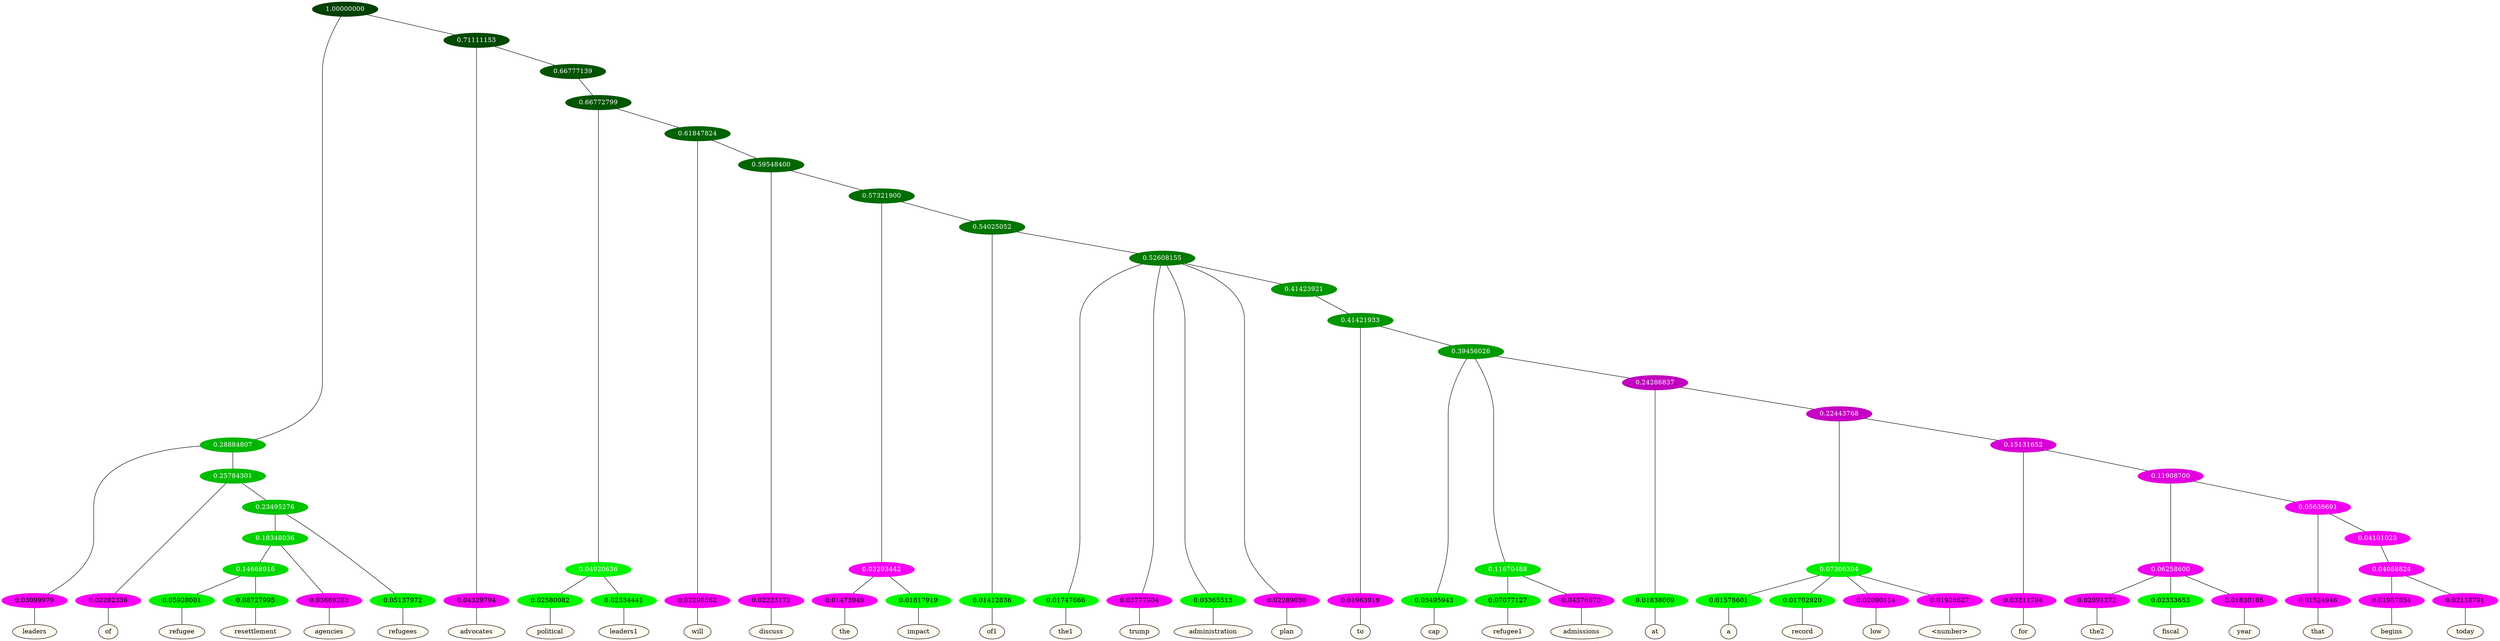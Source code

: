 graph {
	node [format=png height=0.15 nodesep=0.001 ordering=out overlap=prism overlap_scaling=0.01 ranksep=0.001 ratio=0.2 style=filled width=0.15]
	{
		rank=same
		a_w_3 [label=leaders color=black fillcolor=floralwhite style="filled,solid"]
		a_w_7 [label=of color=black fillcolor=floralwhite style="filled,solid"]
		a_w_20 [label=refugee color=black fillcolor=floralwhite style="filled,solid"]
		a_w_21 [label=resettlement color=black fillcolor=floralwhite style="filled,solid"]
		a_w_15 [label=agencies color=black fillcolor=floralwhite style="filled,solid"]
		a_w_11 [label=refugees color=black fillcolor=floralwhite style="filled,solid"]
		a_w_5 [label=advocates color=black fillcolor=floralwhite style="filled,solid"]
		a_w_16 [label=political color=black fillcolor=floralwhite style="filled,solid"]
		a_w_17 [label=leaders1 color=black fillcolor=floralwhite style="filled,solid"]
		a_w_18 [label=will color=black fillcolor=floralwhite style="filled,solid"]
		a_w_22 [label=discuss color=black fillcolor=floralwhite style="filled,solid"]
		a_w_26 [label=the color=black fillcolor=floralwhite style="filled,solid"]
		a_w_27 [label=impact color=black fillcolor=floralwhite style="filled,solid"]
		a_w_28 [label=of1 color=black fillcolor=floralwhite style="filled,solid"]
		a_w_30 [label=the1 color=black fillcolor=floralwhite style="filled,solid"]
		a_w_31 [label=trump color=black fillcolor=floralwhite style="filled,solid"]
		a_w_32 [label=administration color=black fillcolor=floralwhite style="filled,solid"]
		a_w_33 [label=plan color=black fillcolor=floralwhite style="filled,solid"]
		a_w_36 [label=to color=black fillcolor=floralwhite style="filled,solid"]
		a_w_38 [label=cap color=black fillcolor=floralwhite style="filled,solid"]
		a_w_41 [label=refugee1 color=black fillcolor=floralwhite style="filled,solid"]
		a_w_42 [label=admissions color=black fillcolor=floralwhite style="filled,solid"]
		a_w_43 [label=at color=black fillcolor=floralwhite style="filled,solid"]
		a_w_47 [label=a color=black fillcolor=floralwhite style="filled,solid"]
		a_w_48 [label=record color=black fillcolor=floralwhite style="filled,solid"]
		a_w_49 [label=low color=black fillcolor=floralwhite style="filled,solid"]
		a_w_50 [label="\<number\>" color=black fillcolor=floralwhite style="filled,solid"]
		a_w_51 [label=for color=black fillcolor=floralwhite style="filled,solid"]
		a_w_55 [label=the2 color=black fillcolor=floralwhite style="filled,solid"]
		a_w_56 [label=fiscal color=black fillcolor=floralwhite style="filled,solid"]
		a_w_57 [label=year color=black fillcolor=floralwhite style="filled,solid"]
		a_w_58 [label=that color=black fillcolor=floralwhite style="filled,solid"]
		a_w_61 [label=begins color=black fillcolor=floralwhite style="filled,solid"]
		a_w_62 [label=today color=black fillcolor=floralwhite style="filled,solid"]
	}
	a_n_3 -- a_w_3
	a_n_7 -- a_w_7
	a_n_20 -- a_w_20
	a_n_21 -- a_w_21
	a_n_15 -- a_w_15
	a_n_11 -- a_w_11
	a_n_5 -- a_w_5
	a_n_16 -- a_w_16
	a_n_17 -- a_w_17
	a_n_18 -- a_w_18
	a_n_22 -- a_w_22
	a_n_26 -- a_w_26
	a_n_27 -- a_w_27
	a_n_28 -- a_w_28
	a_n_30 -- a_w_30
	a_n_31 -- a_w_31
	a_n_32 -- a_w_32
	a_n_33 -- a_w_33
	a_n_36 -- a_w_36
	a_n_38 -- a_w_38
	a_n_41 -- a_w_41
	a_n_42 -- a_w_42
	a_n_43 -- a_w_43
	a_n_47 -- a_w_47
	a_n_48 -- a_w_48
	a_n_49 -- a_w_49
	a_n_50 -- a_w_50
	a_n_51 -- a_w_51
	a_n_55 -- a_w_55
	a_n_56 -- a_w_56
	a_n_57 -- a_w_57
	a_n_58 -- a_w_58
	a_n_61 -- a_w_61
	a_n_62 -- a_w_62
	{
		rank=same
		a_n_3 [label=0.03099979 color="0.835 1.000 0.969" fontcolor=black]
		a_n_7 [label=0.02282336 color="0.835 1.000 0.977" fontcolor=black]
		a_n_20 [label=0.05928001 color="0.334 1.000 0.941" fontcolor=black]
		a_n_21 [label=0.08727995 color="0.334 1.000 0.913" fontcolor=black]
		a_n_15 [label=0.03669203 color="0.835 1.000 0.963" fontcolor=black]
		a_n_11 [label=0.05137972 color="0.334 1.000 0.949" fontcolor=black]
		a_n_5 [label=0.04329794 color="0.835 1.000 0.957" fontcolor=black]
		a_n_16 [label=0.02580082 color="0.334 1.000 0.974" fontcolor=black]
		a_n_17 [label=0.02334441 color="0.334 1.000 0.977" fontcolor=black]
		a_n_18 [label=0.02296562 color="0.835 1.000 0.977" fontcolor=black]
		a_n_22 [label=0.02223172 color="0.835 1.000 0.978" fontcolor=black]
		a_n_26 [label=0.01473949 color="0.835 1.000 0.985" fontcolor=black]
		a_n_27 [label=0.01817919 color="0.334 1.000 0.982" fontcolor=black]
		a_n_28 [label=0.01412836 color="0.334 1.000 0.986" fontcolor=black]
		a_n_30 [label=0.01747666 color="0.334 1.000 0.983" fontcolor=black]
		a_n_31 [label=0.03777904 color="0.835 1.000 0.962" fontcolor=black]
		a_n_32 [label=0.03365513 color="0.334 1.000 0.966" fontcolor=black]
		a_n_33 [label=0.02289030 color="0.835 1.000 0.977" fontcolor=black]
		a_n_36 [label=0.01963919 color="0.835 1.000 0.980" fontcolor=black]
		a_n_38 [label=0.03495943 color="0.334 1.000 0.965" fontcolor=black]
		a_n_41 [label=0.07077127 color="0.334 1.000 0.929" fontcolor=black]
		a_n_42 [label=0.04576070 color="0.835 1.000 0.954" fontcolor=black]
		a_n_43 [label=0.01838069 color="0.334 1.000 0.982" fontcolor=black]
		a_n_47 [label=0.01578601 color="0.334 1.000 0.984" fontcolor=black]
		a_n_48 [label=0.01702920 color="0.334 1.000 0.983" fontcolor=black]
		a_n_49 [label=0.02090114 color="0.835 1.000 0.979" fontcolor=black]
		a_n_50 [label=0.01928627 color="0.835 1.000 0.981" fontcolor=black]
		a_n_51 [label=0.03211704 color="0.835 1.000 0.968" fontcolor=black]
		a_n_55 [label=0.02091272 color="0.835 1.000 0.979" fontcolor=black]
		a_n_56 [label=0.02333653 color="0.334 1.000 0.977" fontcolor=black]
		a_n_57 [label=0.01830105 color="0.835 1.000 0.982" fontcolor=black]
		a_n_58 [label=0.01524946 color="0.835 1.000 0.985" fontcolor=black]
		a_n_61 [label=0.01957834 color="0.835 1.000 0.980" fontcolor=black]
		a_n_62 [label=0.02118791 color="0.835 1.000 0.979" fontcolor=black]
	}
	a_n_0 [label=1.00000000 color="0.334 1.000 0.250" fontcolor=grey99]
	a_n_1 [label=0.28884807 color="0.334 1.000 0.711" fontcolor=grey99]
	a_n_0 -- a_n_1
	a_n_2 [label=0.71111153 color="0.334 1.000 0.289" fontcolor=grey99]
	a_n_0 -- a_n_2
	a_n_1 -- a_n_3
	a_n_4 [label=0.25784301 color="0.334 1.000 0.742" fontcolor=grey99]
	a_n_1 -- a_n_4
	a_n_2 -- a_n_5
	a_n_6 [label=0.66777139 color="0.334 1.000 0.332" fontcolor=grey99]
	a_n_2 -- a_n_6
	a_n_4 -- a_n_7
	a_n_8 [label=0.23495276 color="0.334 1.000 0.765" fontcolor=grey99]
	a_n_4 -- a_n_8
	a_n_9 [label=0.66772799 color="0.334 1.000 0.332" fontcolor=grey99]
	a_n_6 -- a_n_9
	a_n_10 [label=0.18348036 color="0.334 1.000 0.817" fontcolor=grey99]
	a_n_8 -- a_n_10
	a_n_8 -- a_n_11
	a_n_12 [label=0.04920636 color="0.334 1.000 0.951" fontcolor=grey99]
	a_n_9 -- a_n_12
	a_n_13 [label=0.61847824 color="0.334 1.000 0.382" fontcolor=grey99]
	a_n_9 -- a_n_13
	a_n_14 [label=0.14668916 color="0.334 1.000 0.853" fontcolor=grey99]
	a_n_10 -- a_n_14
	a_n_10 -- a_n_15
	a_n_12 -- a_n_16
	a_n_12 -- a_n_17
	a_n_13 -- a_n_18
	a_n_19 [label=0.59548400 color="0.334 1.000 0.405" fontcolor=grey99]
	a_n_13 -- a_n_19
	a_n_14 -- a_n_20
	a_n_14 -- a_n_21
	a_n_19 -- a_n_22
	a_n_23 [label=0.57321900 color="0.334 1.000 0.427" fontcolor=grey99]
	a_n_19 -- a_n_23
	a_n_24 [label=0.03293442 color="0.835 1.000 0.967" fontcolor=grey99]
	a_n_23 -- a_n_24
	a_n_25 [label=0.54025052 color="0.334 1.000 0.460" fontcolor=grey99]
	a_n_23 -- a_n_25
	a_n_24 -- a_n_26
	a_n_24 -- a_n_27
	a_n_25 -- a_n_28
	a_n_29 [label=0.52608155 color="0.334 1.000 0.474" fontcolor=grey99]
	a_n_25 -- a_n_29
	a_n_29 -- a_n_30
	a_n_29 -- a_n_31
	a_n_29 -- a_n_32
	a_n_29 -- a_n_33
	a_n_34 [label=0.41423921 color="0.334 1.000 0.586" fontcolor=grey99]
	a_n_29 -- a_n_34
	a_n_35 [label=0.41421933 color="0.334 1.000 0.586" fontcolor=grey99]
	a_n_34 -- a_n_35
	a_n_35 -- a_n_36
	a_n_37 [label=0.39456026 color="0.334 1.000 0.605" fontcolor=grey99]
	a_n_35 -- a_n_37
	a_n_37 -- a_n_38
	a_n_39 [label=0.11670488 color="0.334 1.000 0.883" fontcolor=grey99]
	a_n_37 -- a_n_39
	a_n_40 [label=0.24286837 color="0.835 1.000 0.757" fontcolor=grey99]
	a_n_37 -- a_n_40
	a_n_39 -- a_n_41
	a_n_39 -- a_n_42
	a_n_40 -- a_n_43
	a_n_44 [label=0.22443768 color="0.835 1.000 0.776" fontcolor=grey99]
	a_n_40 -- a_n_44
	a_n_45 [label=0.07306304 color="0.334 1.000 0.927" fontcolor=grey99]
	a_n_44 -- a_n_45
	a_n_46 [label=0.15131652 color="0.835 1.000 0.849" fontcolor=grey99]
	a_n_44 -- a_n_46
	a_n_45 -- a_n_47
	a_n_45 -- a_n_48
	a_n_45 -- a_n_49
	a_n_45 -- a_n_50
	a_n_46 -- a_n_51
	a_n_52 [label=0.11908700 color="0.835 1.000 0.881" fontcolor=grey99]
	a_n_46 -- a_n_52
	a_n_53 [label=0.06258600 color="0.835 1.000 0.937" fontcolor=grey99]
	a_n_52 -- a_n_53
	a_n_54 [label=0.05638691 color="0.835 1.000 0.944" fontcolor=grey99]
	a_n_52 -- a_n_54
	a_n_53 -- a_n_55
	a_n_53 -- a_n_56
	a_n_53 -- a_n_57
	a_n_54 -- a_n_58
	a_n_59 [label=0.04101023 color="0.835 1.000 0.959" fontcolor=grey99]
	a_n_54 -- a_n_59
	a_n_60 [label=0.04088824 color="0.835 1.000 0.959" fontcolor=grey99]
	a_n_59 -- a_n_60
	a_n_60 -- a_n_61
	a_n_60 -- a_n_62
}
